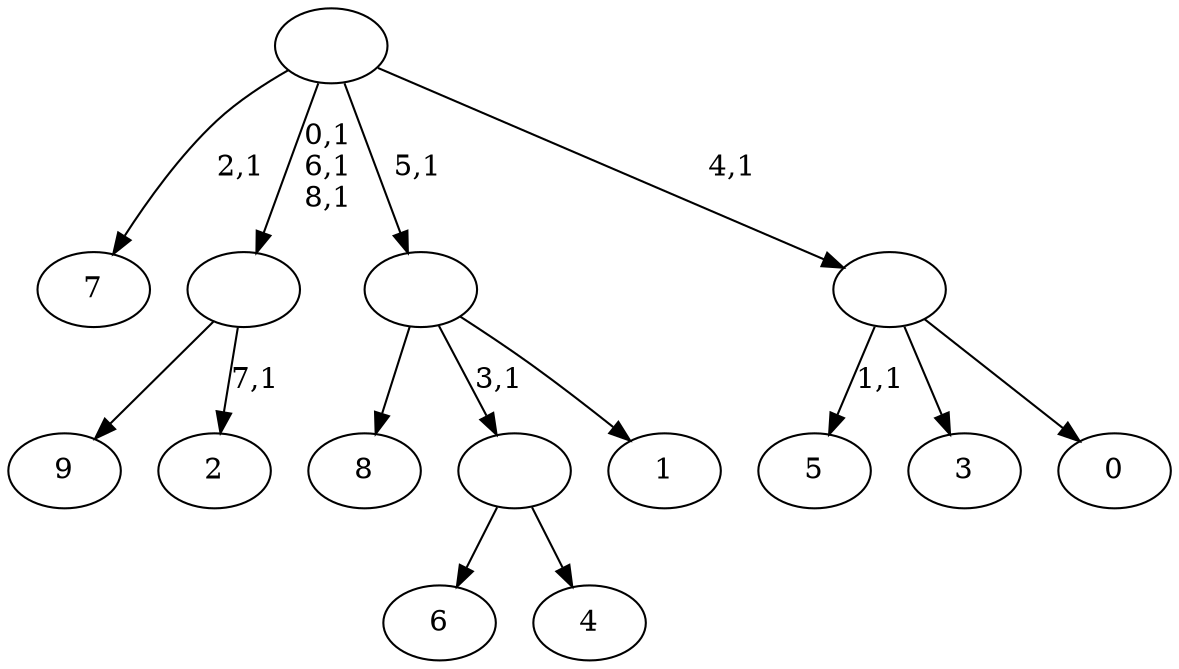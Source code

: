 digraph T {
	19 [label="9"]
	18 [label="8"]
	17 [label="7"]
	15 [label="6"]
	14 [label="5"]
	12 [label="4"]
	11 [label=""]
	10 [label="3"]
	9 [label="2"]
	7 [label=""]
	4 [label="1"]
	3 [label=""]
	2 [label="0"]
	1 [label=""]
	0 [label=""]
	11 -> 15 [label=""]
	11 -> 12 [label=""]
	7 -> 9 [label="7,1"]
	7 -> 19 [label=""]
	3 -> 18 [label=""]
	3 -> 11 [label="3,1"]
	3 -> 4 [label=""]
	1 -> 14 [label="1,1"]
	1 -> 10 [label=""]
	1 -> 2 [label=""]
	0 -> 7 [label="0,1\n6,1\n8,1"]
	0 -> 17 [label="2,1"]
	0 -> 3 [label="5,1"]
	0 -> 1 [label="4,1"]
}
